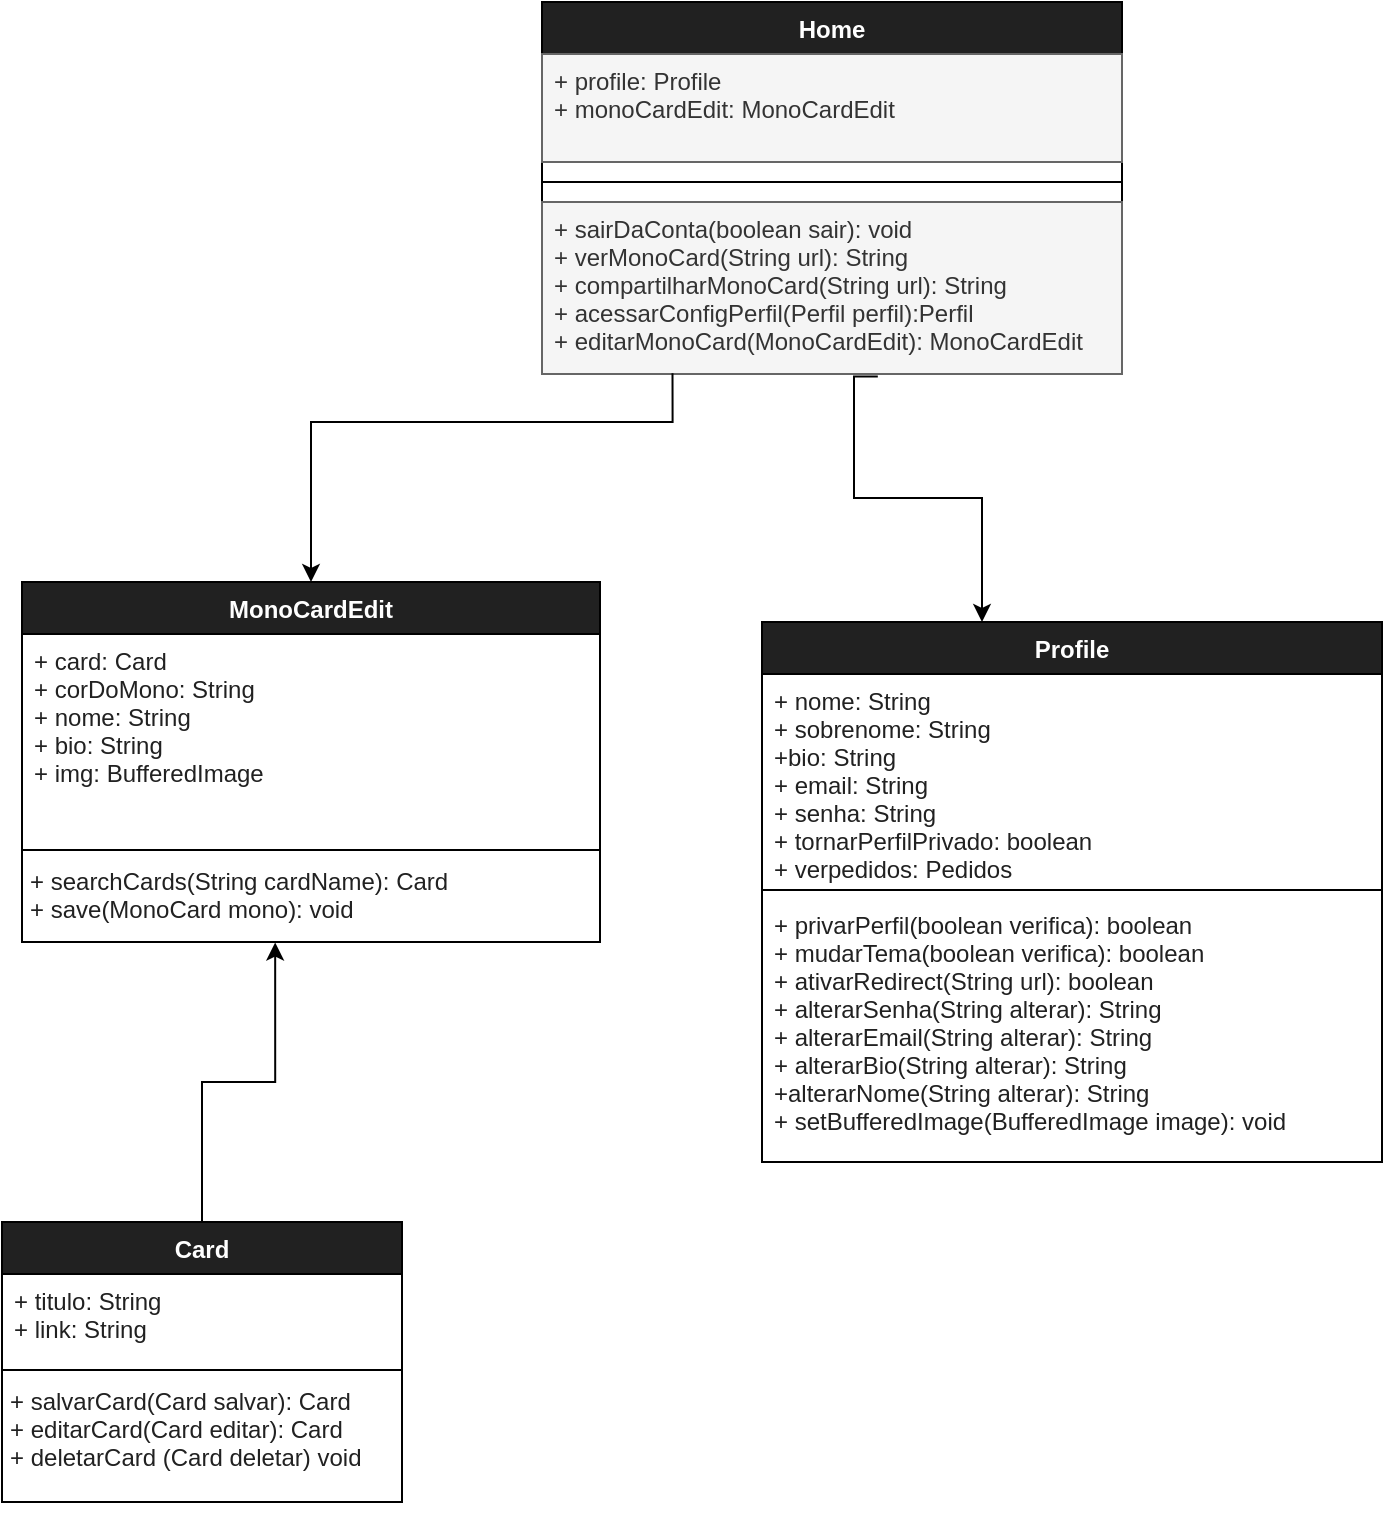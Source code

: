 <mxfile version="20.0.4" type="github">
  <diagram id="C5RBs43oDa-KdzZeNtuy" name="Page-1">
    <mxGraphModel dx="1673" dy="875" grid="1" gridSize="10" guides="1" tooltips="1" connect="1" arrows="1" fold="1" page="1" pageScale="1" pageWidth="827" pageHeight="1169" math="0" shadow="0">
      <root>
        <mxCell id="WIyWlLk6GJQsqaUBKTNV-0" />
        <mxCell id="WIyWlLk6GJQsqaUBKTNV-1" parent="WIyWlLk6GJQsqaUBKTNV-0" />
        <mxCell id="Ze94KI98oy2lEPaOC78q-29" value="Home" style="swimlane;fontStyle=1;align=center;verticalAlign=top;childLayout=stackLayout;horizontal=1;startSize=26;horizontalStack=0;resizeParent=1;resizeParentMax=0;resizeLast=0;collapsible=1;marginBottom=0;fontColor=#FFFFFF;fillColor=#212121;" parent="WIyWlLk6GJQsqaUBKTNV-1" vertex="1">
          <mxGeometry x="350" y="40" width="290" height="186" as="geometry" />
        </mxCell>
        <mxCell id="Ze94KI98oy2lEPaOC78q-30" value="+ profile: Profile&#xa;+ monoCardEdit: MonoCardEdit&#xa;&#xa;" style="text;align=left;verticalAlign=top;spacingLeft=4;spacingRight=4;overflow=hidden;rotatable=0;points=[[0,0.5],[1,0.5]];portConstraint=eastwest;fillColor=#f5f5f5;fontColor=#333333;strokeColor=#666666;" parent="Ze94KI98oy2lEPaOC78q-29" vertex="1">
          <mxGeometry y="26" width="290" height="54" as="geometry" />
        </mxCell>
        <mxCell id="Ze94KI98oy2lEPaOC78q-31" value="" style="line;strokeWidth=1;fillColor=none;align=left;verticalAlign=middle;spacingTop=-1;spacingLeft=3;spacingRight=3;rotatable=0;labelPosition=right;points=[];portConstraint=eastwest;fontColor=#FFFFFF;" parent="Ze94KI98oy2lEPaOC78q-29" vertex="1">
          <mxGeometry y="80" width="290" height="20" as="geometry" />
        </mxCell>
        <mxCell id="Ze94KI98oy2lEPaOC78q-32" value="+ sairDaConta(boolean sair): void&#xa;+ verMonoCard(String url): String&#xa;+ compartilharMonoCard(String url): String&#xa;+ acessarConfigPerfil(Perfil perfil):Perfil&#xa;+ editarMonoCard(MonoCardEdit): MonoCardEdit&#xa;" style="text;strokeColor=#666666;fillColor=#f5f5f5;align=left;verticalAlign=top;spacingLeft=4;spacingRight=4;overflow=hidden;rotatable=0;points=[[0,0.5],[1,0.5]];portConstraint=eastwest;fontColor=#333333;" parent="Ze94KI98oy2lEPaOC78q-29" vertex="1">
          <mxGeometry y="100" width="290" height="86" as="geometry" />
        </mxCell>
        <mxCell id="Ze94KI98oy2lEPaOC78q-43" value="Profile" style="swimlane;fontStyle=1;align=center;verticalAlign=top;childLayout=stackLayout;horizontal=1;startSize=26;horizontalStack=0;resizeParent=1;resizeParentMax=0;resizeLast=0;collapsible=1;marginBottom=0;fontColor=#FFFFFF;fillColor=#212121;" parent="WIyWlLk6GJQsqaUBKTNV-1" vertex="1">
          <mxGeometry x="460" y="350" width="310" height="270" as="geometry" />
        </mxCell>
        <mxCell id="Ze94KI98oy2lEPaOC78q-44" value="+ nome: String&#xa;+ sobrenome: String&#xa;+bio: String&#xa;+ email: String&#xa;+ senha: String&#xa;+ tornarPerfilPrivado: boolean&#xa;+ verpedidos: Pedidos&#xa;" style="text;strokeColor=none;fillColor=none;align=left;verticalAlign=top;spacingLeft=4;spacingRight=4;overflow=hidden;rotatable=0;points=[[0,0.5],[1,0.5]];portConstraint=eastwest;fontColor=#212121;" parent="Ze94KI98oy2lEPaOC78q-43" vertex="1">
          <mxGeometry y="26" width="310" height="104" as="geometry" />
        </mxCell>
        <mxCell id="Ze94KI98oy2lEPaOC78q-45" value="" style="line;strokeWidth=1;fillColor=none;align=left;verticalAlign=middle;spacingTop=-1;spacingLeft=3;spacingRight=3;rotatable=0;labelPosition=right;points=[];portConstraint=eastwest;fontColor=#FFFFFF;" parent="Ze94KI98oy2lEPaOC78q-43" vertex="1">
          <mxGeometry y="130" width="310" height="8" as="geometry" />
        </mxCell>
        <mxCell id="Ze94KI98oy2lEPaOC78q-46" value="+ privarPerfil(boolean verifica): boolean&#xa;+ mudarTema(boolean verifica): boolean&#xa;+ ativarRedirect(String url): boolean&#xa;+ alterarSenha(String alterar): String&#xa;+ alterarEmail(String alterar): String&#xa;+ alterarBio(String alterar): String&#xa;+alterarNome(String alterar): String&#xa;+ setBufferedImage(BufferedImage image): void&#xa;&#xa;&#xa;" style="text;strokeColor=none;fillColor=none;align=left;verticalAlign=top;spacingLeft=4;spacingRight=4;overflow=hidden;rotatable=0;points=[[0,0.5],[1,0.5]];portConstraint=eastwest;fontColor=#212121;" parent="Ze94KI98oy2lEPaOC78q-43" vertex="1">
          <mxGeometry y="138" width="310" height="132" as="geometry" />
        </mxCell>
        <mxCell id="Ze94KI98oy2lEPaOC78q-47" value="MonoCardEdit" style="swimlane;fontStyle=1;align=center;verticalAlign=top;childLayout=stackLayout;horizontal=1;startSize=26;horizontalStack=0;resizeParent=1;resizeParentMax=0;resizeLast=0;collapsible=1;marginBottom=0;fontColor=#FFFFFF;fillColor=#212121;" parent="WIyWlLk6GJQsqaUBKTNV-1" vertex="1">
          <mxGeometry x="90" y="330" width="289" height="180" as="geometry" />
        </mxCell>
        <mxCell id="Ze94KI98oy2lEPaOC78q-48" value="+ card: Card&#xa;+ corDoMono: String&#xa;+ nome: String&#xa;+ bio: String&#xa;+ img: BufferedImage&#xa;&#xa;" style="text;strokeColor=none;fillColor=none;align=left;verticalAlign=top;spacingLeft=4;spacingRight=4;overflow=hidden;rotatable=0;points=[[0,0.5],[1,0.5]];portConstraint=eastwest;fontColor=#212121;" parent="Ze94KI98oy2lEPaOC78q-47" vertex="1">
          <mxGeometry y="26" width="289" height="104" as="geometry" />
        </mxCell>
        <mxCell id="Ze94KI98oy2lEPaOC78q-49" value="" style="line;strokeWidth=1;fillColor=none;align=left;verticalAlign=middle;spacingTop=-1;spacingLeft=3;spacingRight=3;rotatable=0;labelPosition=right;points=[];portConstraint=eastwest;fontColor=#FFFFFF;" parent="Ze94KI98oy2lEPaOC78q-47" vertex="1">
          <mxGeometry y="130" width="289" height="8" as="geometry" />
        </mxCell>
        <mxCell id="Ze94KI98oy2lEPaOC78q-50" value="+ searchCards(String cardName): Card&#xa;+ save(MonoCard mono): void&#xa;&#xa;&#xa;" style="text;strokeColor=none;fillColor=none;align=left;verticalAlign=top;spacingLeft=4;spacingRight=4;overflow=hidden;rotatable=0;points=[[0,0.5],[1,0.5]];portConstraint=eastwest;fontColor=#212121;spacing=0;" parent="Ze94KI98oy2lEPaOC78q-47" vertex="1">
          <mxGeometry y="138" width="289" height="42" as="geometry" />
        </mxCell>
        <mxCell id="Ze94KI98oy2lEPaOC78q-58" style="edgeStyle=orthogonalEdgeStyle;rounded=0;orthogonalLoop=1;jettySize=auto;html=1;fontColor=#212121;exitX=0.225;exitY=0.995;exitDx=0;exitDy=0;exitPerimeter=0;" parent="WIyWlLk6GJQsqaUBKTNV-1" source="Ze94KI98oy2lEPaOC78q-32" target="Ze94KI98oy2lEPaOC78q-47" edge="1">
          <mxGeometry relative="1" as="geometry">
            <Array as="points">
              <mxPoint x="395" y="250" />
              <mxPoint x="30" y="250" />
            </Array>
          </mxGeometry>
        </mxCell>
        <mxCell id="Ze94KI98oy2lEPaOC78q-70" style="edgeStyle=orthogonalEdgeStyle;rounded=0;orthogonalLoop=1;jettySize=auto;html=1;entryX=0.438;entryY=1.006;entryDx=0;entryDy=0;entryPerimeter=0;fontColor=#212121;" parent="WIyWlLk6GJQsqaUBKTNV-1" source="Ze94KI98oy2lEPaOC78q-65" target="Ze94KI98oy2lEPaOC78q-50" edge="1">
          <mxGeometry relative="1" as="geometry" />
        </mxCell>
        <mxCell id="Ze94KI98oy2lEPaOC78q-65" value="Card" style="swimlane;fontStyle=1;align=center;verticalAlign=top;childLayout=stackLayout;horizontal=1;startSize=26;horizontalStack=0;resizeParent=1;resizeParentMax=0;resizeLast=0;collapsible=1;marginBottom=0;fontColor=#FFFFFF;fillColor=#212121;" parent="WIyWlLk6GJQsqaUBKTNV-1" vertex="1">
          <mxGeometry x="80" y="650" width="200" height="140" as="geometry" />
        </mxCell>
        <mxCell id="Ze94KI98oy2lEPaOC78q-66" value="+ titulo: String&#xa;+ link: String&#xa;" style="text;strokeColor=none;fillColor=none;align=left;verticalAlign=top;spacingLeft=4;spacingRight=4;overflow=hidden;rotatable=0;points=[[0,0.5],[1,0.5]];portConstraint=eastwest;fontColor=#212121;" parent="Ze94KI98oy2lEPaOC78q-65" vertex="1">
          <mxGeometry y="26" width="200" height="44" as="geometry" />
        </mxCell>
        <mxCell id="Ze94KI98oy2lEPaOC78q-67" value="" style="line;strokeWidth=1;fillColor=none;align=left;verticalAlign=middle;spacingTop=-1;spacingLeft=3;spacingRight=3;rotatable=0;labelPosition=right;points=[];portConstraint=eastwest;fontColor=#FFFFFF;" parent="Ze94KI98oy2lEPaOC78q-65" vertex="1">
          <mxGeometry y="70" width="200" height="8" as="geometry" />
        </mxCell>
        <mxCell id="Ze94KI98oy2lEPaOC78q-68" value="+ salvarCard(Card salvar): Card&#xa;+ editarCard(Card editar): Card&#xa;+ deletarCard (Card deletar) void&#xa;" style="text;strokeColor=none;fillColor=none;align=left;verticalAlign=top;spacingLeft=4;spacingRight=4;overflow=hidden;rotatable=0;points=[[0,0.5],[1,0.5]];portConstraint=eastwest;fontColor=#212121;spacing=0;" parent="Ze94KI98oy2lEPaOC78q-65" vertex="1">
          <mxGeometry y="78" width="200" height="62" as="geometry" />
        </mxCell>
        <mxCell id="Ze94KI98oy2lEPaOC78q-85" style="edgeStyle=orthogonalEdgeStyle;rounded=0;orthogonalLoop=1;jettySize=auto;html=1;fontColor=#212121;exitX=0.579;exitY=1.014;exitDx=0;exitDy=0;exitPerimeter=0;" parent="WIyWlLk6GJQsqaUBKTNV-1" source="Ze94KI98oy2lEPaOC78q-32" target="Ze94KI98oy2lEPaOC78q-43" edge="1">
          <mxGeometry relative="1" as="geometry">
            <Array as="points">
              <mxPoint x="506" y="288" />
              <mxPoint x="570" y="288" />
            </Array>
          </mxGeometry>
        </mxCell>
      </root>
    </mxGraphModel>
  </diagram>
</mxfile>
